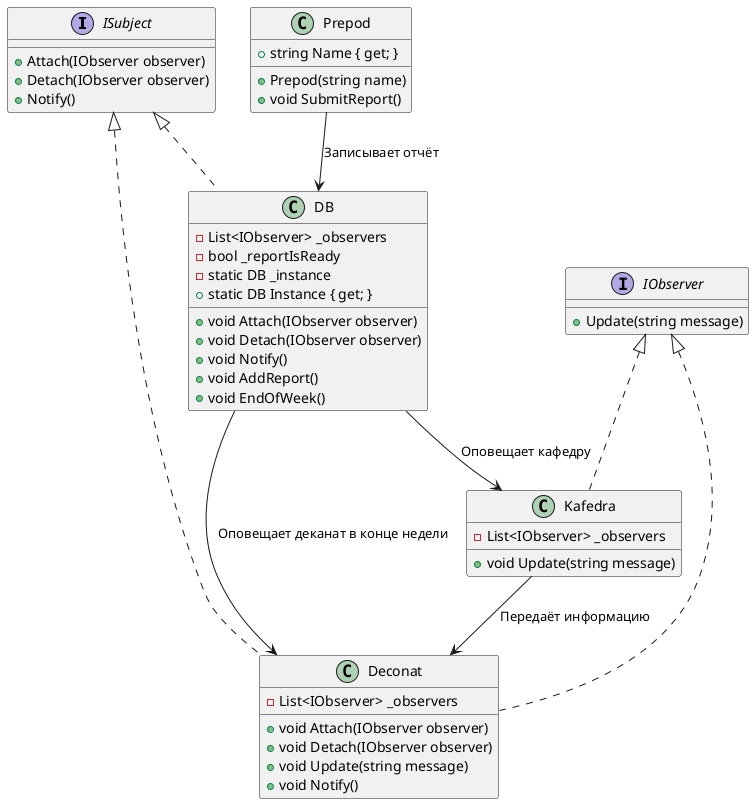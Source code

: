 @startuml


interface ISubject {
    + Attach(IObserver observer)
    + Detach(IObserver observer)
    + Notify()
}

interface IObserver {
    + Update(string message)
}

class Prepod {
    + string Name { get; }
    + Prepod(string name)
    + void SubmitReport()
}

class DB implements ISubject {
    - List<IObserver> _observers
    - bool _reportIsReady
    - static DB _instance
    + static DB Instance { get; }
    + void Attach(IObserver observer)
    + void Detach(IObserver observer)
    + void Notify()
    + void AddReport()
    + void EndOfWeek()
}

class Kafedra implements IObserver {
    - List<IObserver> _observers
    + void Update(string message)
}

class Deconat implements IObserver, ISubject {
    - List<IObserver> _observers
    + void Attach(IObserver observer)
    + void Detach(IObserver observer)
    + void Update(string message)
    + void Notify()
}

Prepod --> DB : "Записывает отчёт"
DB --> Kafedra : "Оповещает кафедру"
DB --> Deconat : "Оповещает деканат в конце недели"
Kafedra --> Deconat : "Передаёт информацию"
@enduml
